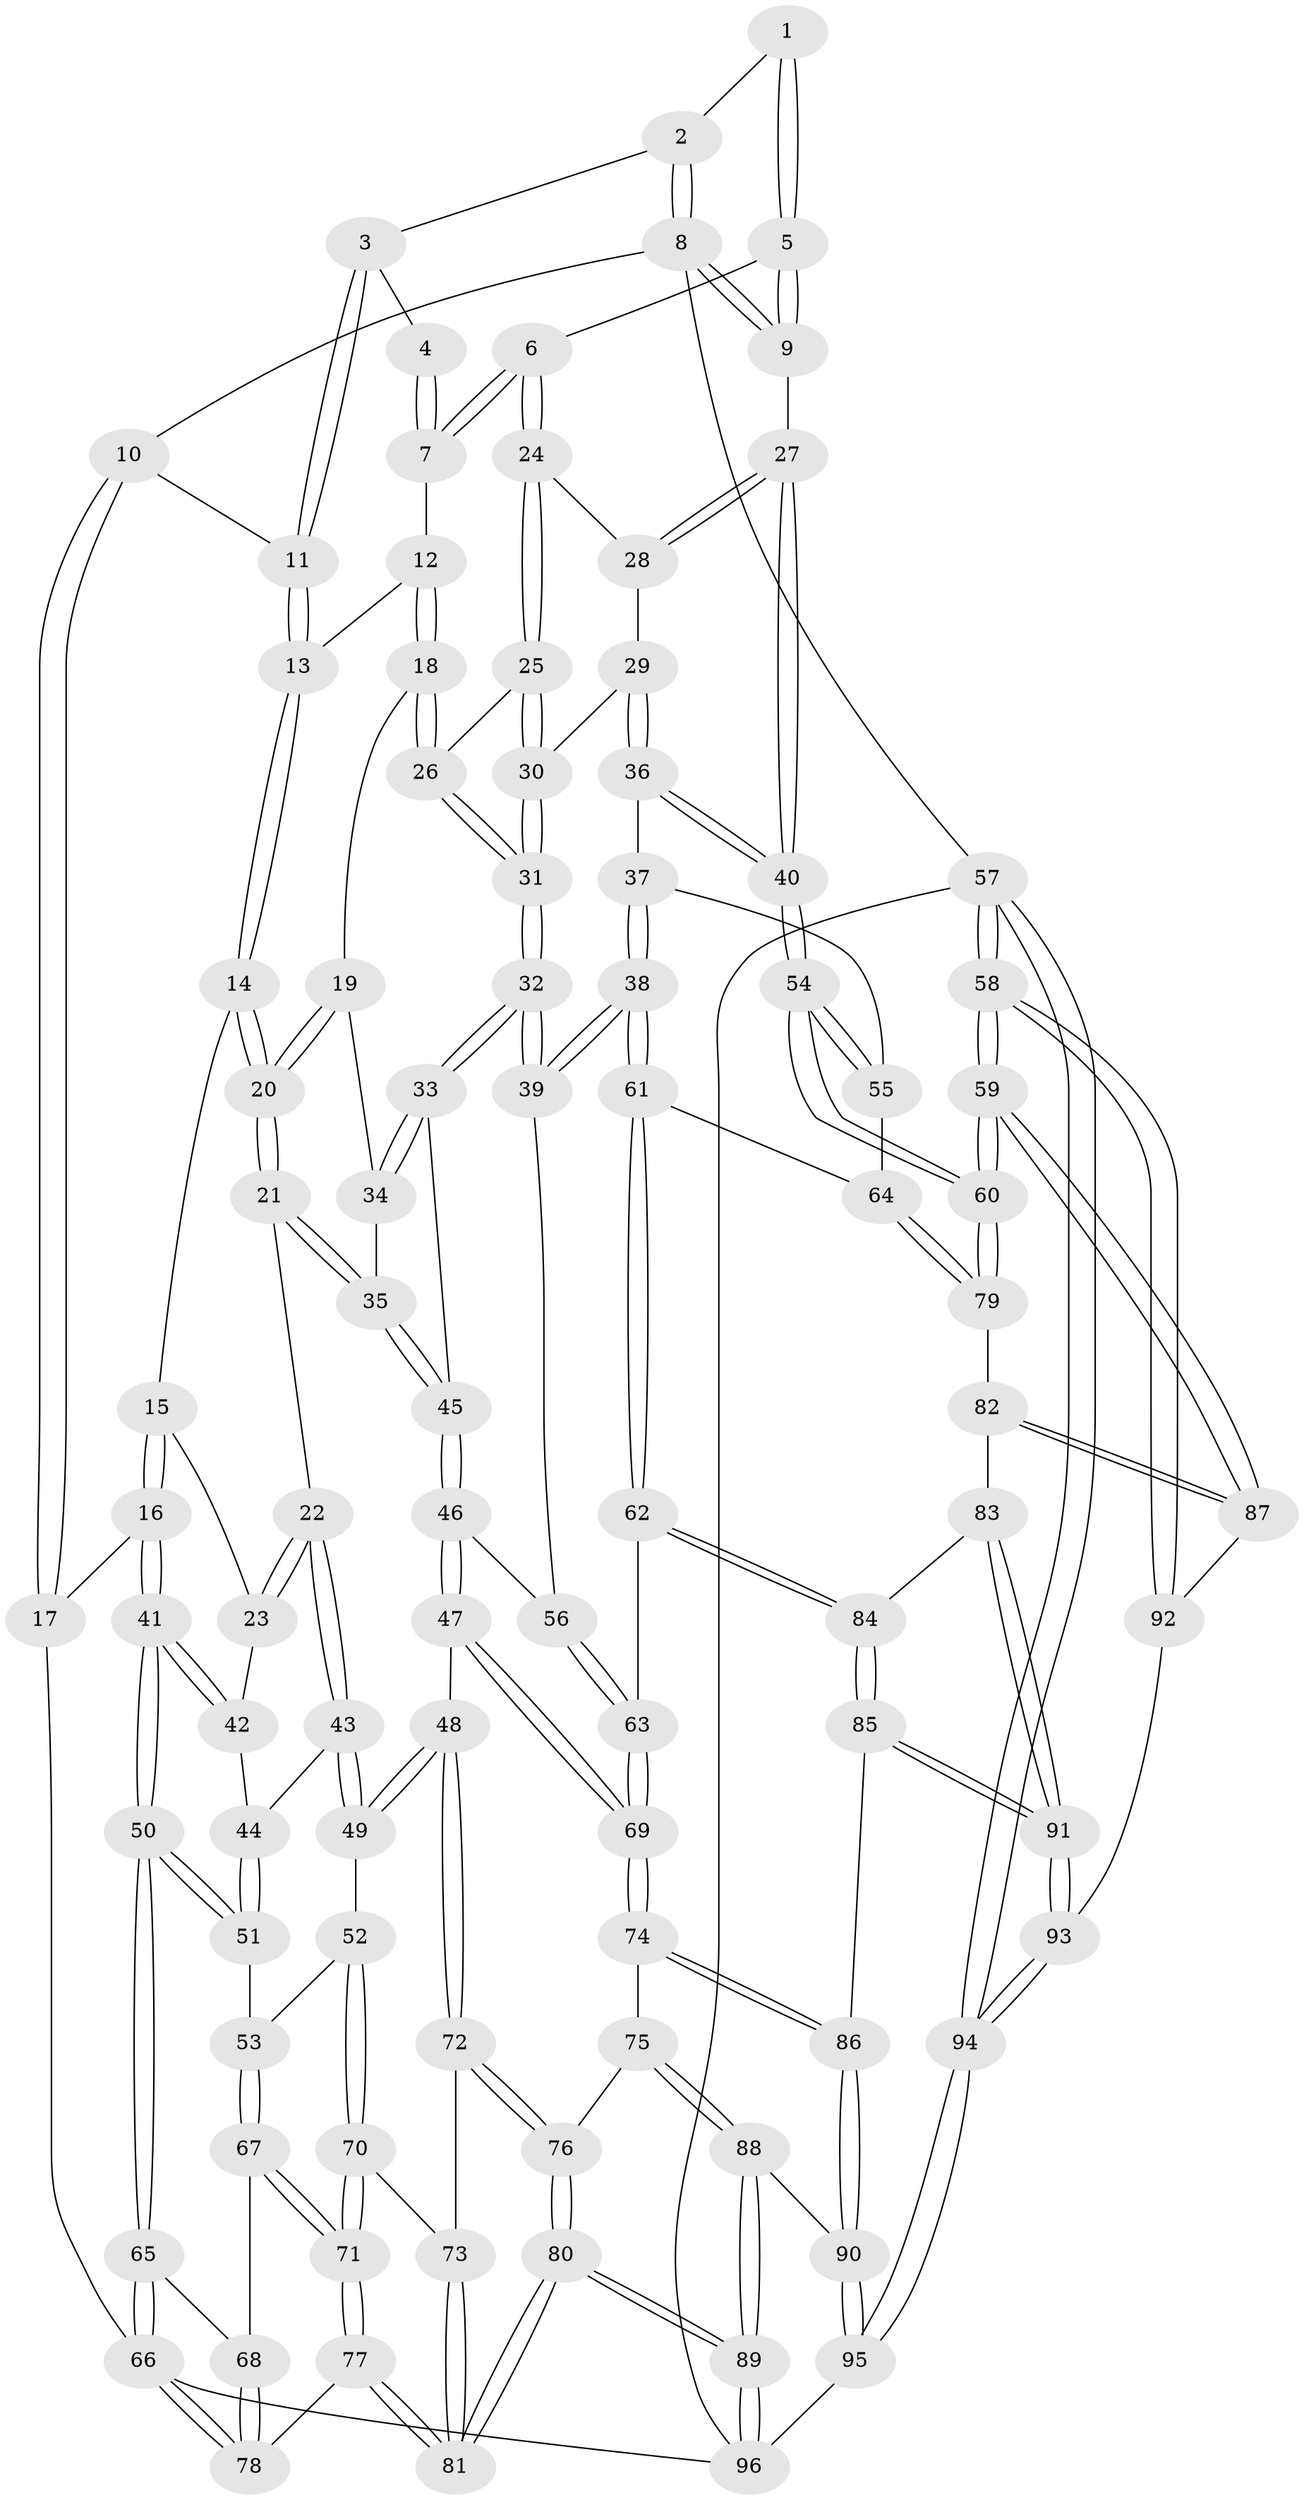 // coarse degree distribution, {5: 0.03333333333333333, 4: 0.3, 3: 0.5, 2: 0.13333333333333333, 6: 0.03333333333333333}
// Generated by graph-tools (version 1.1) at 2025/54/03/04/25 22:54:20]
// undirected, 96 vertices, 236 edges
graph export_dot {
  node [color=gray90,style=filled];
  1 [pos="+0.8515563460127921+0.08064062420431375"];
  2 [pos="+1+0"];
  3 [pos="+0.5525854437483281+0"];
  4 [pos="+0.601198163530045+0"];
  5 [pos="+0.8536874760552403+0.11733491172167226"];
  6 [pos="+0.7332722549867486+0.1994038396699473"];
  7 [pos="+0.7302258769378047+0.1947083641554309"];
  8 [pos="+1+0"];
  9 [pos="+1+0.25453271263240534"];
  10 [pos="+0.3101008163792319+0"];
  11 [pos="+0.3835434404384033+0"];
  12 [pos="+0.4444095938996693+0.14202013828470214"];
  13 [pos="+0.3634484150407488+0.026769099150104142"];
  14 [pos="+0.3268385852705114+0.07958737052779678"];
  15 [pos="+0.2929755924293837+0.11169685874226196"];
  16 [pos="+0+0.30318863736403934"];
  17 [pos="+0+0.27878959273481885"];
  18 [pos="+0.5086194922698751+0.2546903035997901"];
  19 [pos="+0.4979775169857377+0.28178123316865494"];
  20 [pos="+0.36966866134543297+0.3861169582788329"];
  21 [pos="+0.36142296910049415+0.4062339491099068"];
  22 [pos="+0.28630444757987245+0.42420187178177726"];
  23 [pos="+0.2174061403176466+0.3922740709348354"];
  24 [pos="+0.7315725382910342+0.2203752323332175"];
  25 [pos="+0.7270946877759026+0.22777757766542484"];
  26 [pos="+0.6653146594932551+0.29010059022746976"];
  27 [pos="+1+0.2827991010535564"];
  28 [pos="+0.8453001071383622+0.2645117025721292"];
  29 [pos="+0.8450031067163172+0.3947246149566428"];
  30 [pos="+0.8304027293167393+0.3922680191662845"];
  31 [pos="+0.663122652626131+0.4482420603805587"];
  32 [pos="+0.6533723504299359+0.47212787173219145"];
  33 [pos="+0.6431255496404138+0.4711343397863603"];
  34 [pos="+0.5094951889347972+0.34840127916478314"];
  35 [pos="+0.4525558699854987+0.471695202468393"];
  36 [pos="+0.9662609370161686+0.4513740239225387"];
  37 [pos="+0.8262151593446703+0.5312230632325561"];
  38 [pos="+0.7114148214733734+0.5517417894152167"];
  39 [pos="+0.6536763158051769+0.47284256314386525"];
  40 [pos="+1+0.4413959027655067"];
  41 [pos="+0+0.3543538091346558"];
  42 [pos="+0.1868712674800158+0.39662674867144765"];
  43 [pos="+0.28744090963007685+0.5054978053864977"];
  44 [pos="+0.17827482870995162+0.547673494164224"];
  45 [pos="+0.46534746253156123+0.48854253871394504"];
  46 [pos="+0.43393659546738955+0.5949817196839183"];
  47 [pos="+0.4141319544219878+0.6283805986886872"];
  48 [pos="+0.3344003062531562+0.6321921414286338"];
  49 [pos="+0.31112167830657006+0.619617008407612"];
  50 [pos="+0+0.4634383690064237"];
  51 [pos="+0.16278648700180953+0.587308954086574"];
  52 [pos="+0.233253438965572+0.6325585095752695"];
  53 [pos="+0.17997991765761484+0.6142273590359094"];
  54 [pos="+1+0.5195330575772213"];
  55 [pos="+0.8597871761623708+0.610046675350721"];
  56 [pos="+0.5604332041591626+0.5947169115398098"];
  57 [pos="+1+1"];
  58 [pos="+1+0.8720620889254103"];
  59 [pos="+1+0.8119472860500049"];
  60 [pos="+1+0.719770037104494"];
  61 [pos="+0.7113964516009956+0.6717422915583178"];
  62 [pos="+0.675484758163509+0.723007337637812"];
  63 [pos="+0.5857619579634734+0.7232063085627881"];
  64 [pos="+0.8525029991620372+0.6911242906528983"];
  65 [pos="+0+0.5627434832635165"];
  66 [pos="+0+0.873888660099193"];
  67 [pos="+0.12362773898218134+0.6727593094588014"];
  68 [pos="+0.055466416551052874+0.6843137495800178"];
  69 [pos="+0.501325443455952+0.7447435674911768"];
  70 [pos="+0.19527183214425264+0.7681950309721579"];
  71 [pos="+0.1840785796692894+0.7850405838661388"];
  72 [pos="+0.31594581647185516+0.7159447980073165"];
  73 [pos="+0.308114267674423+0.7200598507368527"];
  74 [pos="+0.4836025744805527+0.7872927684467311"];
  75 [pos="+0.44137009038013236+0.8177677238161997"];
  76 [pos="+0.32832276541714356+0.7684503313590766"];
  77 [pos="+0.15911619863587229+0.8941773543263052"];
  78 [pos="+0.10278487730720814+0.8746182287798165"];
  79 [pos="+0.9120764351629683+0.7225402583519643"];
  80 [pos="+0.19553640115640777+0.9339177896170681"];
  81 [pos="+0.16836202966174588+0.9038870889229178"];
  82 [pos="+0.8195763407248886+0.8333428114953282"];
  83 [pos="+0.773306050430508+0.8430974571575466"];
  84 [pos="+0.701437705588042+0.8005053294471856"];
  85 [pos="+0.6300735557139988+0.9188235689641241"];
  86 [pos="+0.5912827910636732+0.9456216806201441"];
  87 [pos="+0.888928966326702+0.8831233655524172"];
  88 [pos="+0.4122857037435139+0.8660836129405166"];
  89 [pos="+0.23123803214920985+0.9964769104774888"];
  90 [pos="+0.5552051017347699+1"];
  91 [pos="+0.7875265416812866+0.9793979421485004"];
  92 [pos="+0.8570903064755575+0.9618661006415773"];
  93 [pos="+0.8102618432592736+1"];
  94 [pos="+0.8331730819628161+1"];
  95 [pos="+0.5296112170640699+1"];
  96 [pos="+0.2645280128003574+1"];
  1 -- 2;
  1 -- 5;
  1 -- 5;
  2 -- 3;
  2 -- 8;
  2 -- 8;
  3 -- 4;
  3 -- 11;
  3 -- 11;
  4 -- 7;
  4 -- 7;
  5 -- 6;
  5 -- 9;
  5 -- 9;
  6 -- 7;
  6 -- 7;
  6 -- 24;
  6 -- 24;
  7 -- 12;
  8 -- 9;
  8 -- 9;
  8 -- 10;
  8 -- 57;
  9 -- 27;
  10 -- 11;
  10 -- 17;
  10 -- 17;
  11 -- 13;
  11 -- 13;
  12 -- 13;
  12 -- 18;
  12 -- 18;
  13 -- 14;
  13 -- 14;
  14 -- 15;
  14 -- 20;
  14 -- 20;
  15 -- 16;
  15 -- 16;
  15 -- 23;
  16 -- 17;
  16 -- 41;
  16 -- 41;
  17 -- 66;
  18 -- 19;
  18 -- 26;
  18 -- 26;
  19 -- 20;
  19 -- 20;
  19 -- 34;
  20 -- 21;
  20 -- 21;
  21 -- 22;
  21 -- 35;
  21 -- 35;
  22 -- 23;
  22 -- 23;
  22 -- 43;
  22 -- 43;
  23 -- 42;
  24 -- 25;
  24 -- 25;
  24 -- 28;
  25 -- 26;
  25 -- 30;
  25 -- 30;
  26 -- 31;
  26 -- 31;
  27 -- 28;
  27 -- 28;
  27 -- 40;
  27 -- 40;
  28 -- 29;
  29 -- 30;
  29 -- 36;
  29 -- 36;
  30 -- 31;
  30 -- 31;
  31 -- 32;
  31 -- 32;
  32 -- 33;
  32 -- 33;
  32 -- 39;
  32 -- 39;
  33 -- 34;
  33 -- 34;
  33 -- 45;
  34 -- 35;
  35 -- 45;
  35 -- 45;
  36 -- 37;
  36 -- 40;
  36 -- 40;
  37 -- 38;
  37 -- 38;
  37 -- 55;
  38 -- 39;
  38 -- 39;
  38 -- 61;
  38 -- 61;
  39 -- 56;
  40 -- 54;
  40 -- 54;
  41 -- 42;
  41 -- 42;
  41 -- 50;
  41 -- 50;
  42 -- 44;
  43 -- 44;
  43 -- 49;
  43 -- 49;
  44 -- 51;
  44 -- 51;
  45 -- 46;
  45 -- 46;
  46 -- 47;
  46 -- 47;
  46 -- 56;
  47 -- 48;
  47 -- 69;
  47 -- 69;
  48 -- 49;
  48 -- 49;
  48 -- 72;
  48 -- 72;
  49 -- 52;
  50 -- 51;
  50 -- 51;
  50 -- 65;
  50 -- 65;
  51 -- 53;
  52 -- 53;
  52 -- 70;
  52 -- 70;
  53 -- 67;
  53 -- 67;
  54 -- 55;
  54 -- 55;
  54 -- 60;
  54 -- 60;
  55 -- 64;
  56 -- 63;
  56 -- 63;
  57 -- 58;
  57 -- 58;
  57 -- 94;
  57 -- 94;
  57 -- 96;
  58 -- 59;
  58 -- 59;
  58 -- 92;
  58 -- 92;
  59 -- 60;
  59 -- 60;
  59 -- 87;
  59 -- 87;
  60 -- 79;
  60 -- 79;
  61 -- 62;
  61 -- 62;
  61 -- 64;
  62 -- 63;
  62 -- 84;
  62 -- 84;
  63 -- 69;
  63 -- 69;
  64 -- 79;
  64 -- 79;
  65 -- 66;
  65 -- 66;
  65 -- 68;
  66 -- 78;
  66 -- 78;
  66 -- 96;
  67 -- 68;
  67 -- 71;
  67 -- 71;
  68 -- 78;
  68 -- 78;
  69 -- 74;
  69 -- 74;
  70 -- 71;
  70 -- 71;
  70 -- 73;
  71 -- 77;
  71 -- 77;
  72 -- 73;
  72 -- 76;
  72 -- 76;
  73 -- 81;
  73 -- 81;
  74 -- 75;
  74 -- 86;
  74 -- 86;
  75 -- 76;
  75 -- 88;
  75 -- 88;
  76 -- 80;
  76 -- 80;
  77 -- 78;
  77 -- 81;
  77 -- 81;
  79 -- 82;
  80 -- 81;
  80 -- 81;
  80 -- 89;
  80 -- 89;
  82 -- 83;
  82 -- 87;
  82 -- 87;
  83 -- 84;
  83 -- 91;
  83 -- 91;
  84 -- 85;
  84 -- 85;
  85 -- 86;
  85 -- 91;
  85 -- 91;
  86 -- 90;
  86 -- 90;
  87 -- 92;
  88 -- 89;
  88 -- 89;
  88 -- 90;
  89 -- 96;
  89 -- 96;
  90 -- 95;
  90 -- 95;
  91 -- 93;
  91 -- 93;
  92 -- 93;
  93 -- 94;
  93 -- 94;
  94 -- 95;
  94 -- 95;
  95 -- 96;
}

